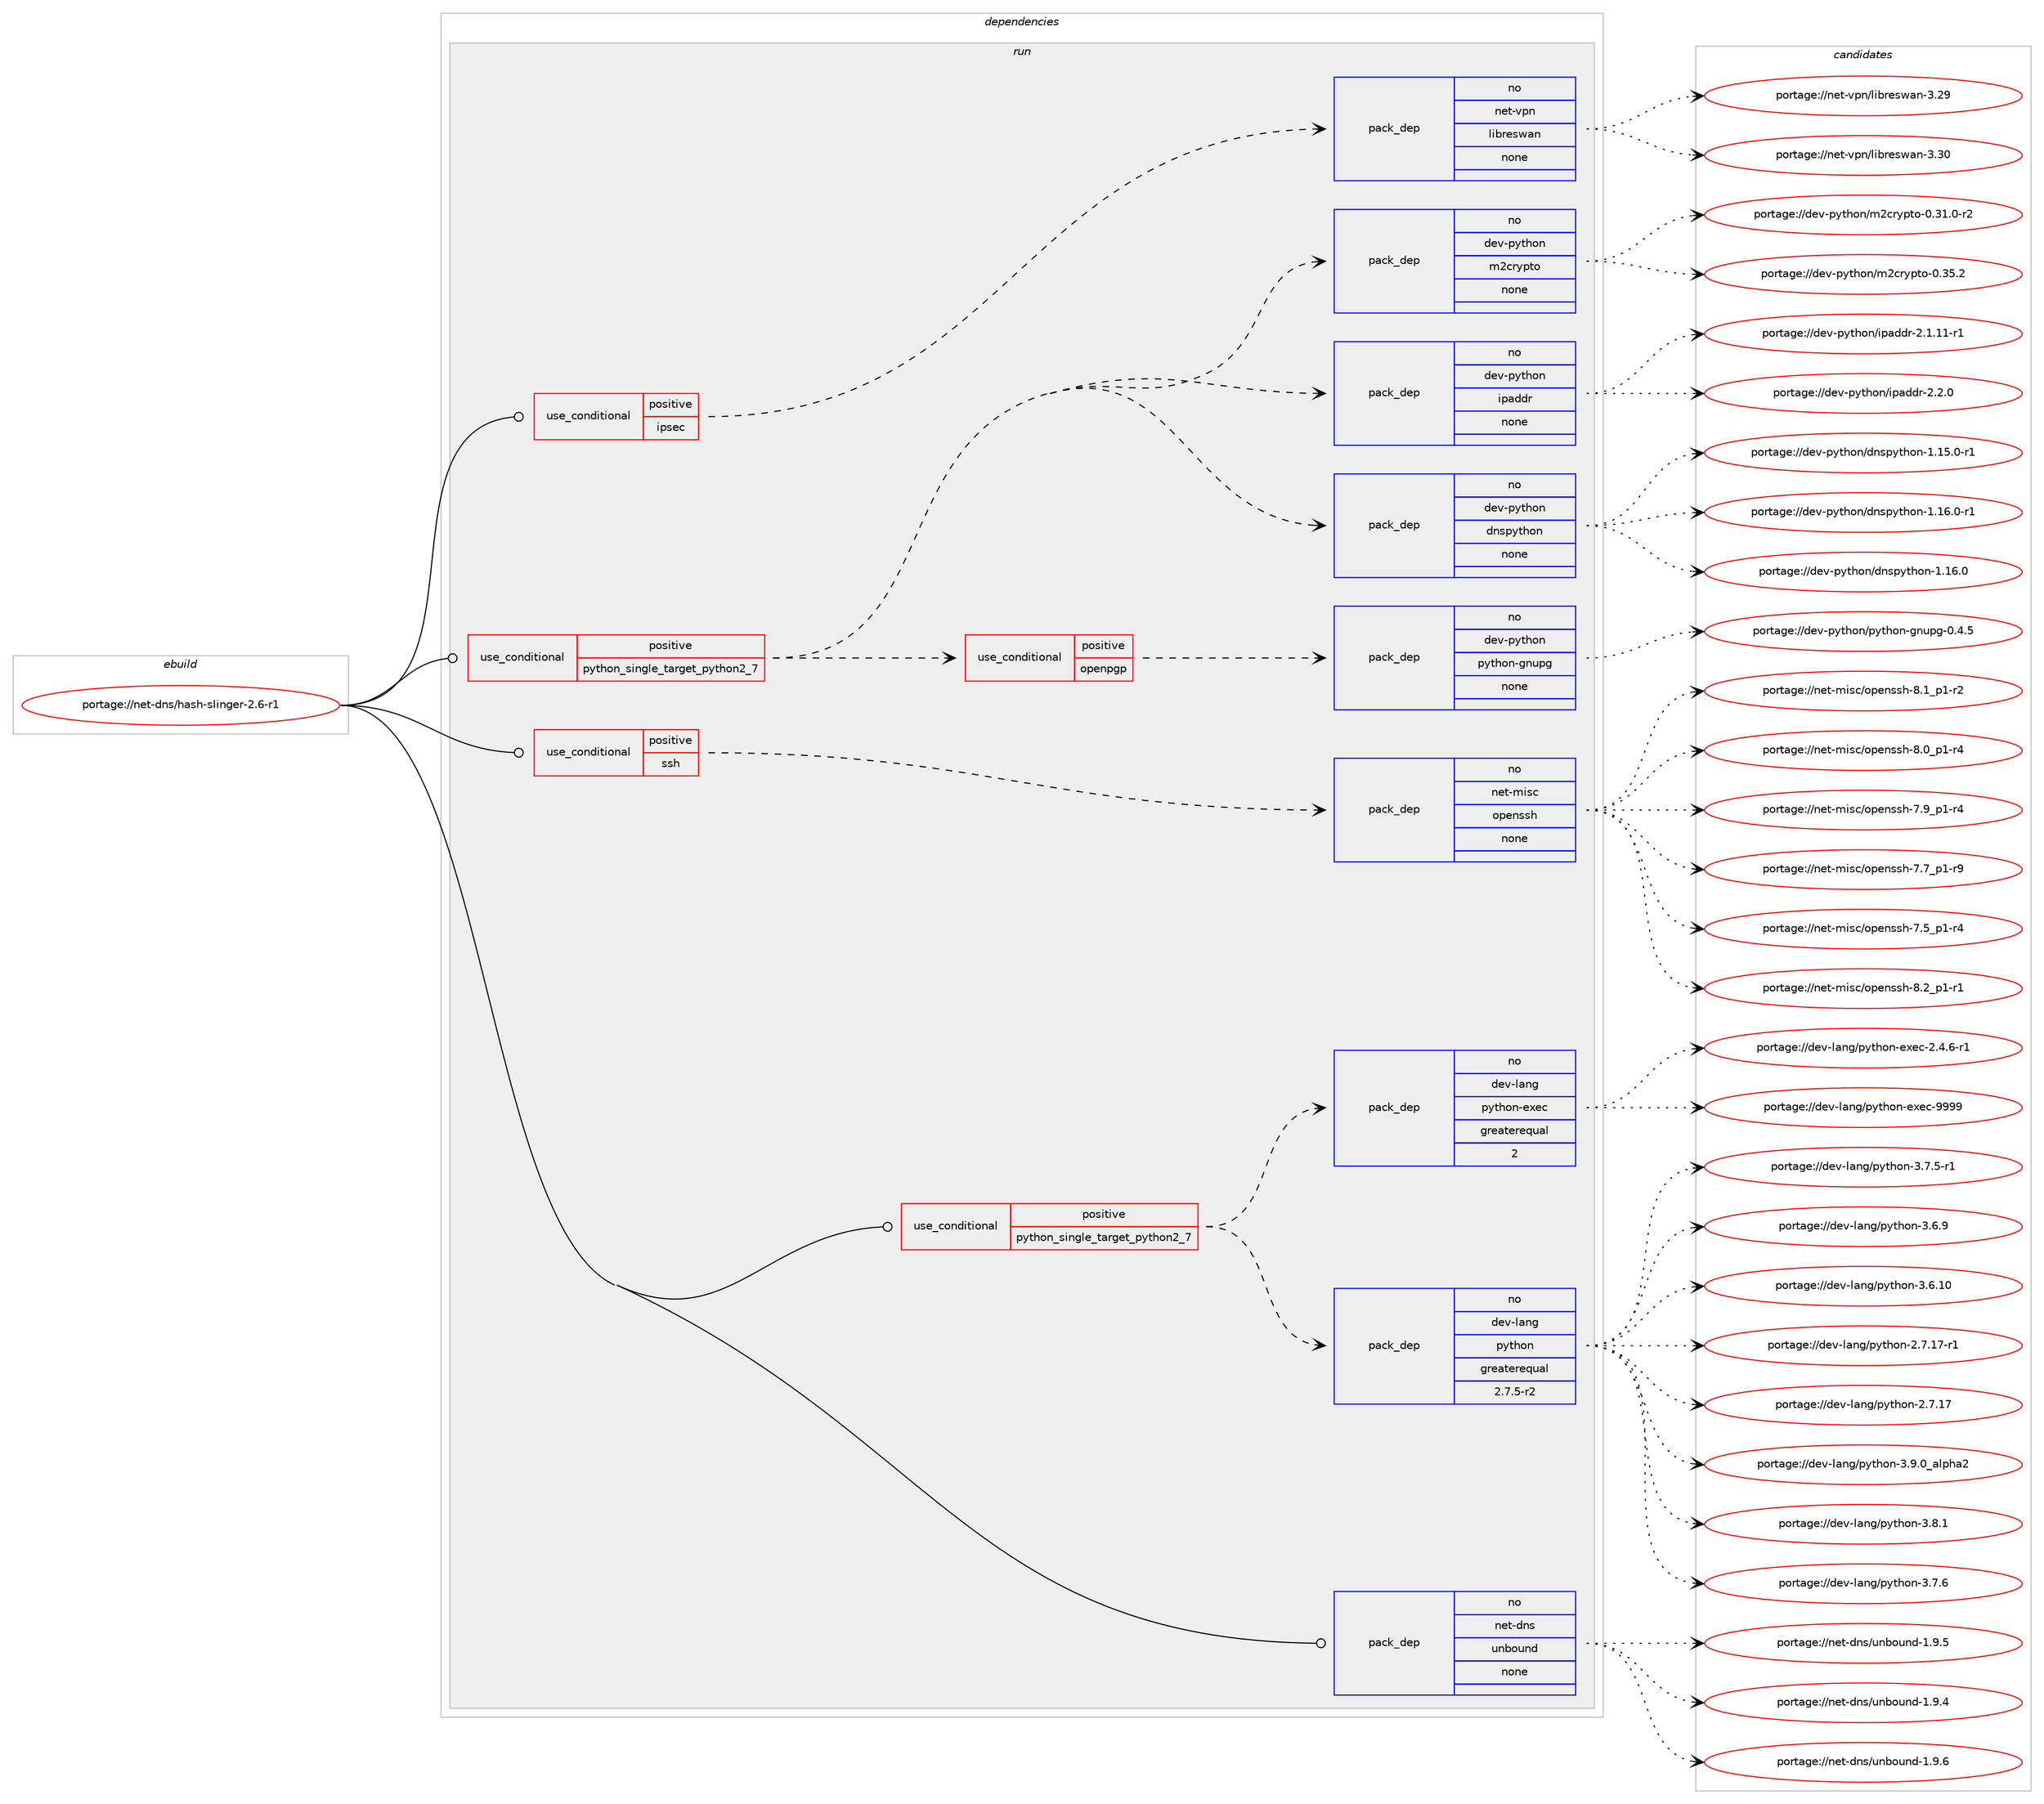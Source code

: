 digraph prolog {

# *************
# Graph options
# *************

newrank=true;
concentrate=true;
compound=true;
graph [rankdir=LR,fontname=Helvetica,fontsize=10,ranksep=1.5];#, ranksep=2.5, nodesep=0.2];
edge  [arrowhead=vee];
node  [fontname=Helvetica,fontsize=10];

# **********
# The ebuild
# **********

subgraph cluster_leftcol {
color=gray;
rank=same;
label=<<i>ebuild</i>>;
id [label="portage://net-dns/hash-slinger-2.6-r1", color=red, width=4, href="../net-dns/hash-slinger-2.6-r1.svg"];
}

# ****************
# The dependencies
# ****************

subgraph cluster_midcol {
color=gray;
label=<<i>dependencies</i>>;
subgraph cluster_compile {
fillcolor="#eeeeee";
style=filled;
label=<<i>compile</i>>;
}
subgraph cluster_compileandrun {
fillcolor="#eeeeee";
style=filled;
label=<<i>compile and run</i>>;
}
subgraph cluster_run {
fillcolor="#eeeeee";
style=filled;
label=<<i>run</i>>;
subgraph cond33389 {
dependency150873 [label=<<TABLE BORDER="0" CELLBORDER="1" CELLSPACING="0" CELLPADDING="4"><TR><TD ROWSPAN="3" CELLPADDING="10">use_conditional</TD></TR><TR><TD>positive</TD></TR><TR><TD>ipsec</TD></TR></TABLE>>, shape=none, color=red];
subgraph pack115019 {
dependency150874 [label=<<TABLE BORDER="0" CELLBORDER="1" CELLSPACING="0" CELLPADDING="4" WIDTH="220"><TR><TD ROWSPAN="6" CELLPADDING="30">pack_dep</TD></TR><TR><TD WIDTH="110">no</TD></TR><TR><TD>net-vpn</TD></TR><TR><TD>libreswan</TD></TR><TR><TD>none</TD></TR><TR><TD></TD></TR></TABLE>>, shape=none, color=blue];
}
dependency150873:e -> dependency150874:w [weight=20,style="dashed",arrowhead="vee"];
}
id:e -> dependency150873:w [weight=20,style="solid",arrowhead="odot"];
subgraph cond33390 {
dependency150875 [label=<<TABLE BORDER="0" CELLBORDER="1" CELLSPACING="0" CELLPADDING="4"><TR><TD ROWSPAN="3" CELLPADDING="10">use_conditional</TD></TR><TR><TD>positive</TD></TR><TR><TD>python_single_target_python2_7</TD></TR></TABLE>>, shape=none, color=red];
subgraph pack115020 {
dependency150876 [label=<<TABLE BORDER="0" CELLBORDER="1" CELLSPACING="0" CELLPADDING="4" WIDTH="220"><TR><TD ROWSPAN="6" CELLPADDING="30">pack_dep</TD></TR><TR><TD WIDTH="110">no</TD></TR><TR><TD>dev-lang</TD></TR><TR><TD>python</TD></TR><TR><TD>greaterequal</TD></TR><TR><TD>2.7.5-r2</TD></TR></TABLE>>, shape=none, color=blue];
}
dependency150875:e -> dependency150876:w [weight=20,style="dashed",arrowhead="vee"];
subgraph pack115021 {
dependency150877 [label=<<TABLE BORDER="0" CELLBORDER="1" CELLSPACING="0" CELLPADDING="4" WIDTH="220"><TR><TD ROWSPAN="6" CELLPADDING="30">pack_dep</TD></TR><TR><TD WIDTH="110">no</TD></TR><TR><TD>dev-lang</TD></TR><TR><TD>python-exec</TD></TR><TR><TD>greaterequal</TD></TR><TR><TD>2</TD></TR></TABLE>>, shape=none, color=blue];
}
dependency150875:e -> dependency150877:w [weight=20,style="dashed",arrowhead="vee"];
}
id:e -> dependency150875:w [weight=20,style="solid",arrowhead="odot"];
subgraph cond33391 {
dependency150878 [label=<<TABLE BORDER="0" CELLBORDER="1" CELLSPACING="0" CELLPADDING="4"><TR><TD ROWSPAN="3" CELLPADDING="10">use_conditional</TD></TR><TR><TD>positive</TD></TR><TR><TD>python_single_target_python2_7</TD></TR></TABLE>>, shape=none, color=red];
subgraph pack115022 {
dependency150879 [label=<<TABLE BORDER="0" CELLBORDER="1" CELLSPACING="0" CELLPADDING="4" WIDTH="220"><TR><TD ROWSPAN="6" CELLPADDING="30">pack_dep</TD></TR><TR><TD WIDTH="110">no</TD></TR><TR><TD>dev-python</TD></TR><TR><TD>dnspython</TD></TR><TR><TD>none</TD></TR><TR><TD></TD></TR></TABLE>>, shape=none, color=blue];
}
dependency150878:e -> dependency150879:w [weight=20,style="dashed",arrowhead="vee"];
subgraph pack115023 {
dependency150880 [label=<<TABLE BORDER="0" CELLBORDER="1" CELLSPACING="0" CELLPADDING="4" WIDTH="220"><TR><TD ROWSPAN="6" CELLPADDING="30">pack_dep</TD></TR><TR><TD WIDTH="110">no</TD></TR><TR><TD>dev-python</TD></TR><TR><TD>ipaddr</TD></TR><TR><TD>none</TD></TR><TR><TD></TD></TR></TABLE>>, shape=none, color=blue];
}
dependency150878:e -> dependency150880:w [weight=20,style="dashed",arrowhead="vee"];
subgraph pack115024 {
dependency150881 [label=<<TABLE BORDER="0" CELLBORDER="1" CELLSPACING="0" CELLPADDING="4" WIDTH="220"><TR><TD ROWSPAN="6" CELLPADDING="30">pack_dep</TD></TR><TR><TD WIDTH="110">no</TD></TR><TR><TD>dev-python</TD></TR><TR><TD>m2crypto</TD></TR><TR><TD>none</TD></TR><TR><TD></TD></TR></TABLE>>, shape=none, color=blue];
}
dependency150878:e -> dependency150881:w [weight=20,style="dashed",arrowhead="vee"];
subgraph cond33392 {
dependency150882 [label=<<TABLE BORDER="0" CELLBORDER="1" CELLSPACING="0" CELLPADDING="4"><TR><TD ROWSPAN="3" CELLPADDING="10">use_conditional</TD></TR><TR><TD>positive</TD></TR><TR><TD>openpgp</TD></TR></TABLE>>, shape=none, color=red];
subgraph pack115025 {
dependency150883 [label=<<TABLE BORDER="0" CELLBORDER="1" CELLSPACING="0" CELLPADDING="4" WIDTH="220"><TR><TD ROWSPAN="6" CELLPADDING="30">pack_dep</TD></TR><TR><TD WIDTH="110">no</TD></TR><TR><TD>dev-python</TD></TR><TR><TD>python-gnupg</TD></TR><TR><TD>none</TD></TR><TR><TD></TD></TR></TABLE>>, shape=none, color=blue];
}
dependency150882:e -> dependency150883:w [weight=20,style="dashed",arrowhead="vee"];
}
dependency150878:e -> dependency150882:w [weight=20,style="dashed",arrowhead="vee"];
}
id:e -> dependency150878:w [weight=20,style="solid",arrowhead="odot"];
subgraph cond33393 {
dependency150884 [label=<<TABLE BORDER="0" CELLBORDER="1" CELLSPACING="0" CELLPADDING="4"><TR><TD ROWSPAN="3" CELLPADDING="10">use_conditional</TD></TR><TR><TD>positive</TD></TR><TR><TD>ssh</TD></TR></TABLE>>, shape=none, color=red];
subgraph pack115026 {
dependency150885 [label=<<TABLE BORDER="0" CELLBORDER="1" CELLSPACING="0" CELLPADDING="4" WIDTH="220"><TR><TD ROWSPAN="6" CELLPADDING="30">pack_dep</TD></TR><TR><TD WIDTH="110">no</TD></TR><TR><TD>net-misc</TD></TR><TR><TD>openssh</TD></TR><TR><TD>none</TD></TR><TR><TD></TD></TR></TABLE>>, shape=none, color=blue];
}
dependency150884:e -> dependency150885:w [weight=20,style="dashed",arrowhead="vee"];
}
id:e -> dependency150884:w [weight=20,style="solid",arrowhead="odot"];
subgraph pack115027 {
dependency150886 [label=<<TABLE BORDER="0" CELLBORDER="1" CELLSPACING="0" CELLPADDING="4" WIDTH="220"><TR><TD ROWSPAN="6" CELLPADDING="30">pack_dep</TD></TR><TR><TD WIDTH="110">no</TD></TR><TR><TD>net-dns</TD></TR><TR><TD>unbound</TD></TR><TR><TD>none</TD></TR><TR><TD></TD></TR></TABLE>>, shape=none, color=blue];
}
id:e -> dependency150886:w [weight=20,style="solid",arrowhead="odot"];
}
}

# **************
# The candidates
# **************

subgraph cluster_choices {
rank=same;
color=gray;
label=<<i>candidates</i>>;

subgraph choice115019 {
color=black;
nodesep=1;
choice110101116451181121104710810598114101115119971104551465148 [label="portage://net-vpn/libreswan-3.30", color=red, width=4,href="../net-vpn/libreswan-3.30.svg"];
choice110101116451181121104710810598114101115119971104551465057 [label="portage://net-vpn/libreswan-3.29", color=red, width=4,href="../net-vpn/libreswan-3.29.svg"];
dependency150874:e -> choice110101116451181121104710810598114101115119971104551465148:w [style=dotted,weight="100"];
dependency150874:e -> choice110101116451181121104710810598114101115119971104551465057:w [style=dotted,weight="100"];
}
subgraph choice115020 {
color=black;
nodesep=1;
choice10010111845108971101034711212111610411111045514657464895971081121049750 [label="portage://dev-lang/python-3.9.0_alpha2", color=red, width=4,href="../dev-lang/python-3.9.0_alpha2.svg"];
choice100101118451089711010347112121116104111110455146564649 [label="portage://dev-lang/python-3.8.1", color=red, width=4,href="../dev-lang/python-3.8.1.svg"];
choice100101118451089711010347112121116104111110455146554654 [label="portage://dev-lang/python-3.7.6", color=red, width=4,href="../dev-lang/python-3.7.6.svg"];
choice1001011184510897110103471121211161041111104551465546534511449 [label="portage://dev-lang/python-3.7.5-r1", color=red, width=4,href="../dev-lang/python-3.7.5-r1.svg"];
choice100101118451089711010347112121116104111110455146544657 [label="portage://dev-lang/python-3.6.9", color=red, width=4,href="../dev-lang/python-3.6.9.svg"];
choice10010111845108971101034711212111610411111045514654464948 [label="portage://dev-lang/python-3.6.10", color=red, width=4,href="../dev-lang/python-3.6.10.svg"];
choice100101118451089711010347112121116104111110455046554649554511449 [label="portage://dev-lang/python-2.7.17-r1", color=red, width=4,href="../dev-lang/python-2.7.17-r1.svg"];
choice10010111845108971101034711212111610411111045504655464955 [label="portage://dev-lang/python-2.7.17", color=red, width=4,href="../dev-lang/python-2.7.17.svg"];
dependency150876:e -> choice10010111845108971101034711212111610411111045514657464895971081121049750:w [style=dotted,weight="100"];
dependency150876:e -> choice100101118451089711010347112121116104111110455146564649:w [style=dotted,weight="100"];
dependency150876:e -> choice100101118451089711010347112121116104111110455146554654:w [style=dotted,weight="100"];
dependency150876:e -> choice1001011184510897110103471121211161041111104551465546534511449:w [style=dotted,weight="100"];
dependency150876:e -> choice100101118451089711010347112121116104111110455146544657:w [style=dotted,weight="100"];
dependency150876:e -> choice10010111845108971101034711212111610411111045514654464948:w [style=dotted,weight="100"];
dependency150876:e -> choice100101118451089711010347112121116104111110455046554649554511449:w [style=dotted,weight="100"];
dependency150876:e -> choice10010111845108971101034711212111610411111045504655464955:w [style=dotted,weight="100"];
}
subgraph choice115021 {
color=black;
nodesep=1;
choice10010111845108971101034711212111610411111045101120101994557575757 [label="portage://dev-lang/python-exec-9999", color=red, width=4,href="../dev-lang/python-exec-9999.svg"];
choice10010111845108971101034711212111610411111045101120101994550465246544511449 [label="portage://dev-lang/python-exec-2.4.6-r1", color=red, width=4,href="../dev-lang/python-exec-2.4.6-r1.svg"];
dependency150877:e -> choice10010111845108971101034711212111610411111045101120101994557575757:w [style=dotted,weight="100"];
dependency150877:e -> choice10010111845108971101034711212111610411111045101120101994550465246544511449:w [style=dotted,weight="100"];
}
subgraph choice115022 {
color=black;
nodesep=1;
choice1001011184511212111610411111047100110115112121116104111110454946495446484511449 [label="portage://dev-python/dnspython-1.16.0-r1", color=red, width=4,href="../dev-python/dnspython-1.16.0-r1.svg"];
choice100101118451121211161041111104710011011511212111610411111045494649544648 [label="portage://dev-python/dnspython-1.16.0", color=red, width=4,href="../dev-python/dnspython-1.16.0.svg"];
choice1001011184511212111610411111047100110115112121116104111110454946495346484511449 [label="portage://dev-python/dnspython-1.15.0-r1", color=red, width=4,href="../dev-python/dnspython-1.15.0-r1.svg"];
dependency150879:e -> choice1001011184511212111610411111047100110115112121116104111110454946495446484511449:w [style=dotted,weight="100"];
dependency150879:e -> choice100101118451121211161041111104710011011511212111610411111045494649544648:w [style=dotted,weight="100"];
dependency150879:e -> choice1001011184511212111610411111047100110115112121116104111110454946495346484511449:w [style=dotted,weight="100"];
}
subgraph choice115023 {
color=black;
nodesep=1;
choice100101118451121211161041111104710511297100100114455046504648 [label="portage://dev-python/ipaddr-2.2.0", color=red, width=4,href="../dev-python/ipaddr-2.2.0.svg"];
choice100101118451121211161041111104710511297100100114455046494649494511449 [label="portage://dev-python/ipaddr-2.1.11-r1", color=red, width=4,href="../dev-python/ipaddr-2.1.11-r1.svg"];
dependency150880:e -> choice100101118451121211161041111104710511297100100114455046504648:w [style=dotted,weight="100"];
dependency150880:e -> choice100101118451121211161041111104710511297100100114455046494649494511449:w [style=dotted,weight="100"];
}
subgraph choice115024 {
color=black;
nodesep=1;
choice1001011184511212111610411111047109509911412111211611145484651534650 [label="portage://dev-python/m2crypto-0.35.2", color=red, width=4,href="../dev-python/m2crypto-0.35.2.svg"];
choice10010111845112121116104111110471095099114121112116111454846514946484511450 [label="portage://dev-python/m2crypto-0.31.0-r2", color=red, width=4,href="../dev-python/m2crypto-0.31.0-r2.svg"];
dependency150881:e -> choice1001011184511212111610411111047109509911412111211611145484651534650:w [style=dotted,weight="100"];
dependency150881:e -> choice10010111845112121116104111110471095099114121112116111454846514946484511450:w [style=dotted,weight="100"];
}
subgraph choice115025 {
color=black;
nodesep=1;
choice100101118451121211161041111104711212111610411111045103110117112103454846524653 [label="portage://dev-python/python-gnupg-0.4.5", color=red, width=4,href="../dev-python/python-gnupg-0.4.5.svg"];
dependency150883:e -> choice100101118451121211161041111104711212111610411111045103110117112103454846524653:w [style=dotted,weight="100"];
}
subgraph choice115026 {
color=black;
nodesep=1;
choice1101011164510910511599471111121011101151151044556465095112494511449 [label="portage://net-misc/openssh-8.2_p1-r1", color=red, width=4,href="../net-misc/openssh-8.2_p1-r1.svg"];
choice1101011164510910511599471111121011101151151044556464995112494511450 [label="portage://net-misc/openssh-8.1_p1-r2", color=red, width=4,href="../net-misc/openssh-8.1_p1-r2.svg"];
choice1101011164510910511599471111121011101151151044556464895112494511452 [label="portage://net-misc/openssh-8.0_p1-r4", color=red, width=4,href="../net-misc/openssh-8.0_p1-r4.svg"];
choice1101011164510910511599471111121011101151151044555465795112494511452 [label="portage://net-misc/openssh-7.9_p1-r4", color=red, width=4,href="../net-misc/openssh-7.9_p1-r4.svg"];
choice1101011164510910511599471111121011101151151044555465595112494511457 [label="portage://net-misc/openssh-7.7_p1-r9", color=red, width=4,href="../net-misc/openssh-7.7_p1-r9.svg"];
choice1101011164510910511599471111121011101151151044555465395112494511452 [label="portage://net-misc/openssh-7.5_p1-r4", color=red, width=4,href="../net-misc/openssh-7.5_p1-r4.svg"];
dependency150885:e -> choice1101011164510910511599471111121011101151151044556465095112494511449:w [style=dotted,weight="100"];
dependency150885:e -> choice1101011164510910511599471111121011101151151044556464995112494511450:w [style=dotted,weight="100"];
dependency150885:e -> choice1101011164510910511599471111121011101151151044556464895112494511452:w [style=dotted,weight="100"];
dependency150885:e -> choice1101011164510910511599471111121011101151151044555465795112494511452:w [style=dotted,weight="100"];
dependency150885:e -> choice1101011164510910511599471111121011101151151044555465595112494511457:w [style=dotted,weight="100"];
dependency150885:e -> choice1101011164510910511599471111121011101151151044555465395112494511452:w [style=dotted,weight="100"];
}
subgraph choice115027 {
color=black;
nodesep=1;
choice110101116451001101154711711098111117110100454946574654 [label="portage://net-dns/unbound-1.9.6", color=red, width=4,href="../net-dns/unbound-1.9.6.svg"];
choice110101116451001101154711711098111117110100454946574653 [label="portage://net-dns/unbound-1.9.5", color=red, width=4,href="../net-dns/unbound-1.9.5.svg"];
choice110101116451001101154711711098111117110100454946574652 [label="portage://net-dns/unbound-1.9.4", color=red, width=4,href="../net-dns/unbound-1.9.4.svg"];
dependency150886:e -> choice110101116451001101154711711098111117110100454946574654:w [style=dotted,weight="100"];
dependency150886:e -> choice110101116451001101154711711098111117110100454946574653:w [style=dotted,weight="100"];
dependency150886:e -> choice110101116451001101154711711098111117110100454946574652:w [style=dotted,weight="100"];
}
}

}
